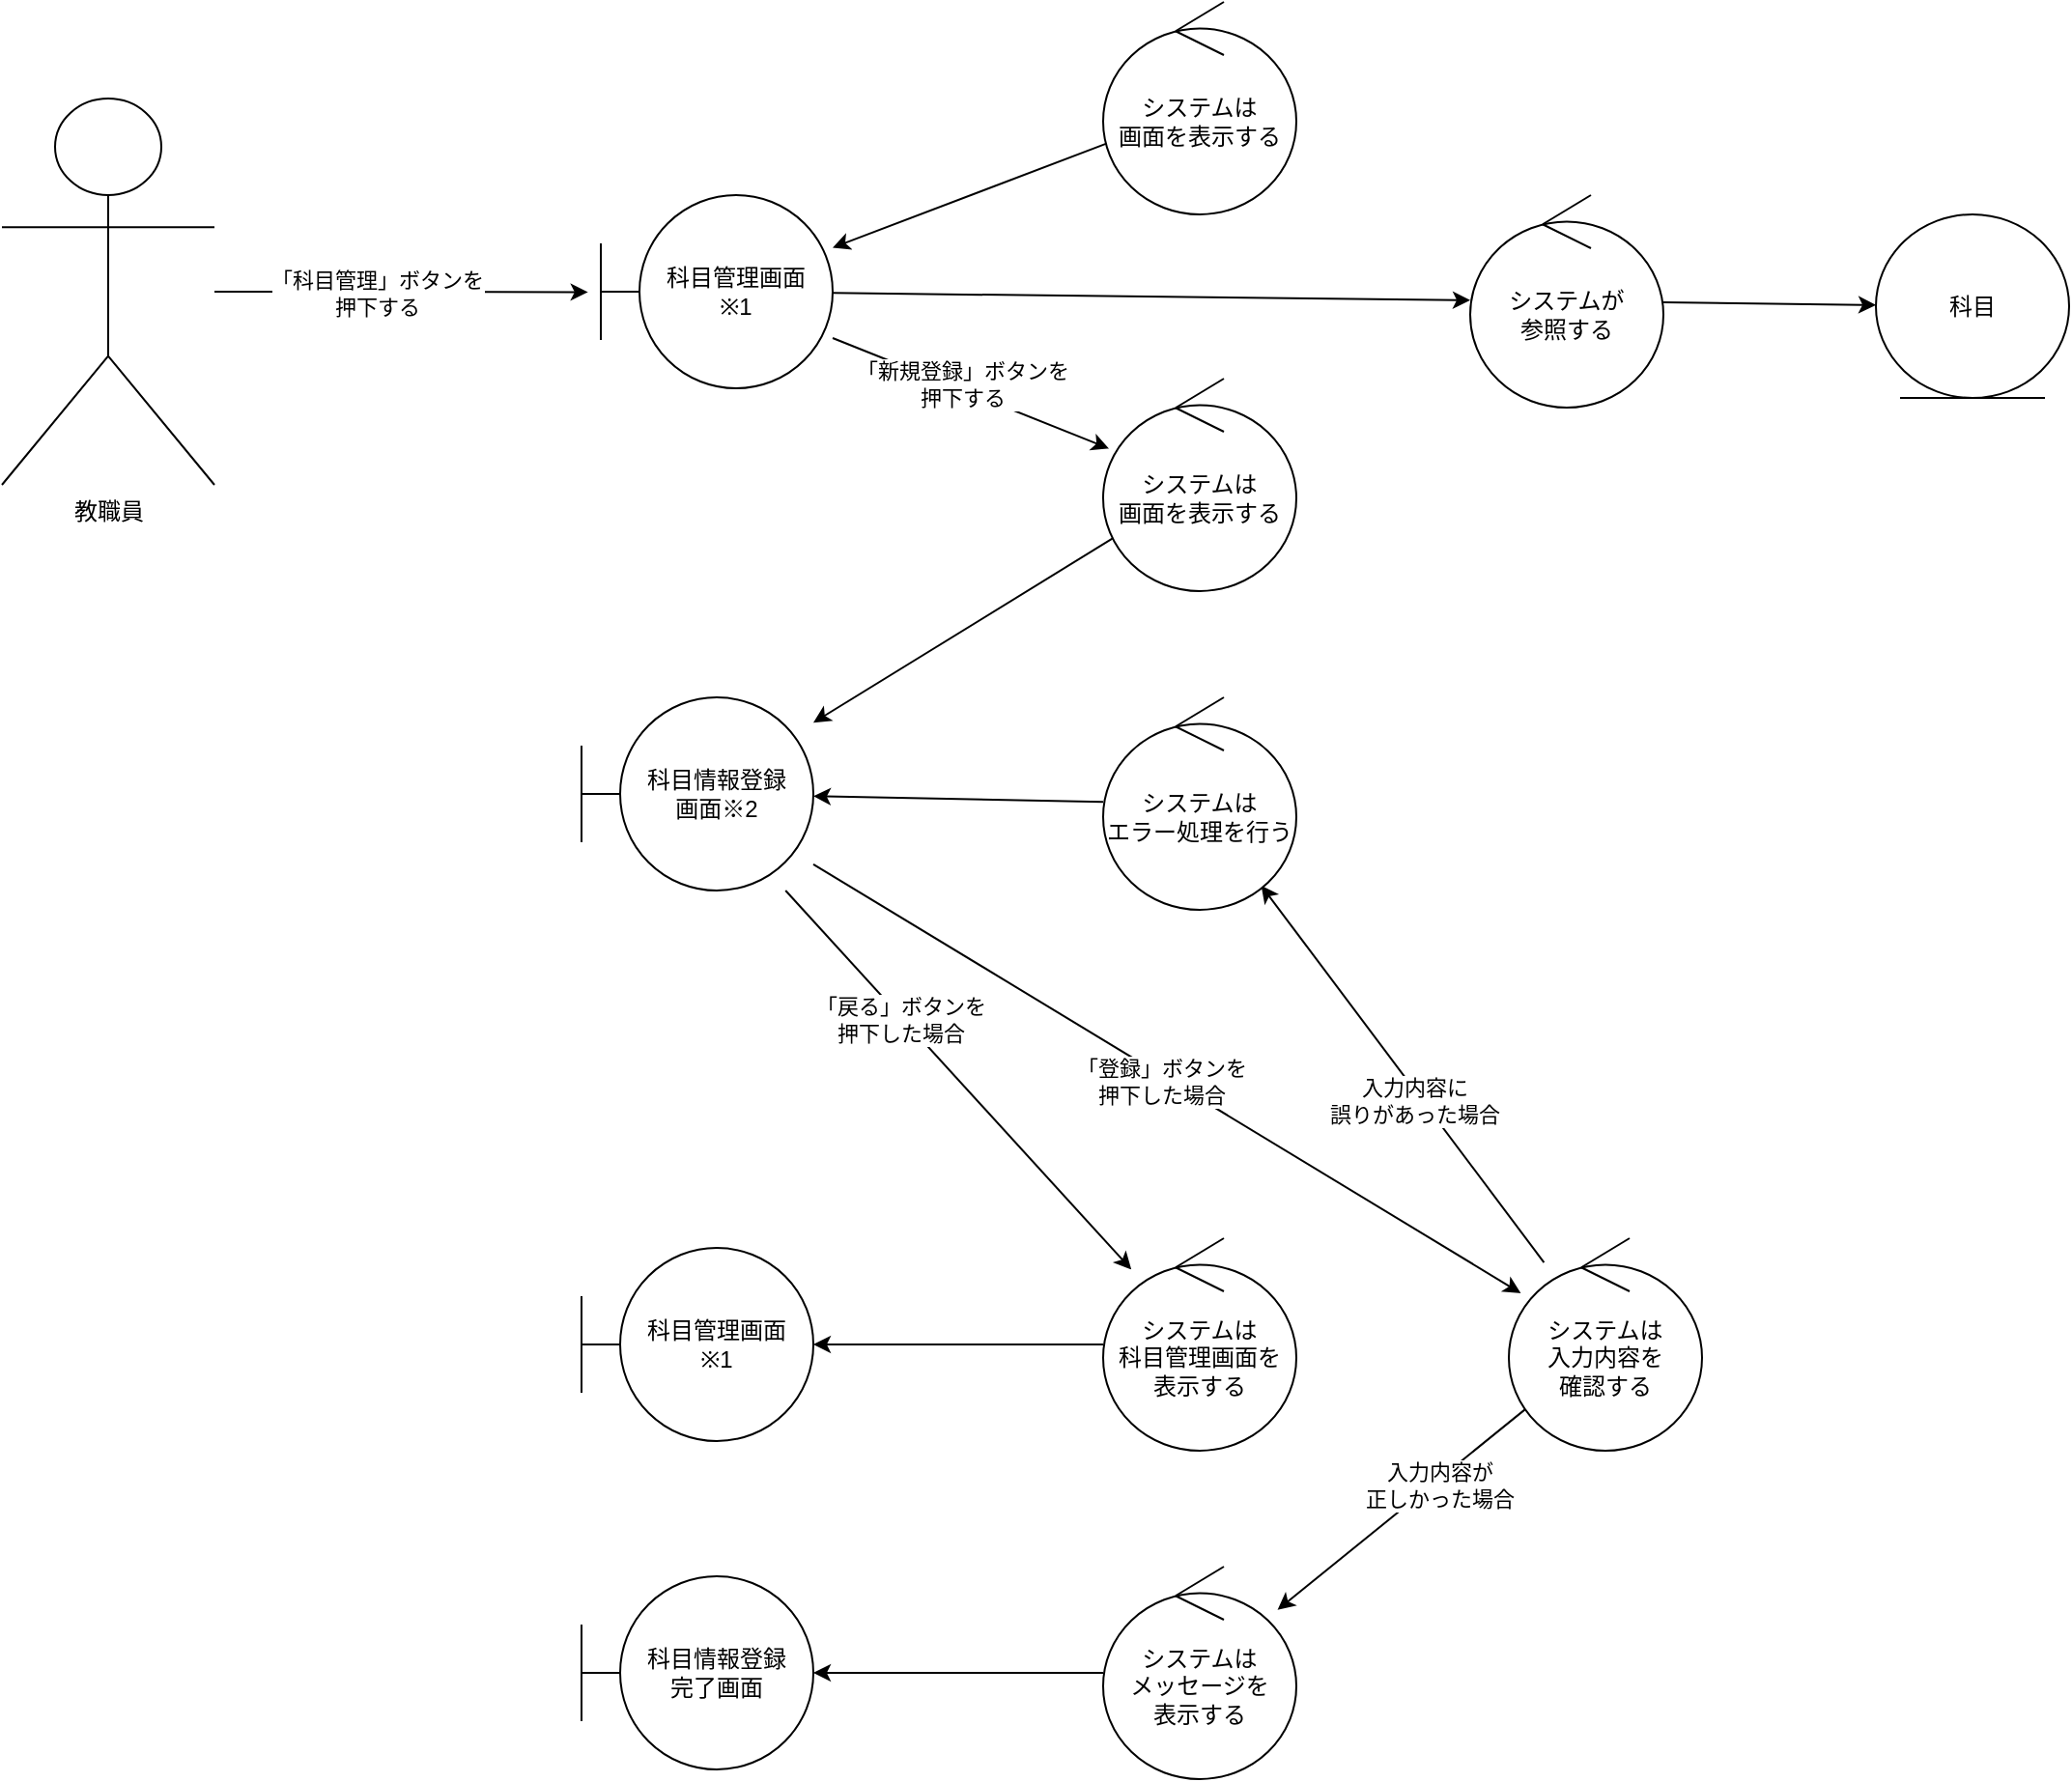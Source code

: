 <mxfile pages="3">
    <diagram name="科目登録" id="BpYh9lZF7CqtQxwRXdwk">
        <mxGraphModel dx="45" dy="393" grid="1" gridSize="10" guides="1" tooltips="1" connect="1" arrows="1" fold="1" page="1" pageScale="1" pageWidth="827" pageHeight="1169" math="0" shadow="0">
            <root>
                <mxCell id="0"/>
                <mxCell id="1" parent="0"/>
                <mxCell id="hy1MreYu4jCNWGUPiOhY-4" value="教職員" style="shape=umlActor;verticalLabelPosition=bottom;verticalAlign=top;html=1;outlineConnect=0;" parent="1" vertex="1">
                    <mxGeometry x="50" y="100" width="110" height="200" as="geometry"/>
                </mxCell>
                <mxCell id="mdZDjDOj5GaAFRVO-aw7-1" style="rounded=0;orthogonalLoop=1;jettySize=auto;html=1;" parent="1" source="hy1MreYu4jCNWGUPiOhY-5" target="hy1MreYu4jCNWGUPiOhY-12" edge="1">
                    <mxGeometry relative="1" as="geometry"/>
                </mxCell>
                <mxCell id="hy1MreYu4jCNWGUPiOhY-5" value="システムは&lt;div&gt;画面を表示する&lt;/div&gt;" style="ellipse;shape=umlControl;whiteSpace=wrap;html=1;" parent="1" vertex="1">
                    <mxGeometry x="620" y="50" width="100" height="110" as="geometry"/>
                </mxCell>
                <mxCell id="6_-e-nzMV9__vB45njMM-6" style="rounded=0;orthogonalLoop=1;jettySize=auto;html=1;" parent="1" source="hy1MreYu4jCNWGUPiOhY-6" target="hy1MreYu4jCNWGUPiOhY-13" edge="1">
                    <mxGeometry relative="1" as="geometry"/>
                </mxCell>
                <mxCell id="hy1MreYu4jCNWGUPiOhY-6" value="システムは&lt;div&gt;画面を表示する&lt;/div&gt;" style="ellipse;shape=umlControl;whiteSpace=wrap;html=1;" parent="1" vertex="1">
                    <mxGeometry x="620" y="245" width="100" height="110" as="geometry"/>
                </mxCell>
                <mxCell id="6_-e-nzMV9__vB45njMM-11" style="edgeStyle=none;rounded=0;orthogonalLoop=1;jettySize=auto;html=1;" parent="1" source="hy1MreYu4jCNWGUPiOhY-7" target="hy1MreYu4jCNWGUPiOhY-8" edge="1">
                    <mxGeometry relative="1" as="geometry">
                        <mxPoint x="470" y="966.17" as="targetPoint"/>
                    </mxGeometry>
                </mxCell>
                <mxCell id="6_-e-nzMV9__vB45njMM-40" value="入力内容が&lt;div&gt;正しかった場合&lt;/div&gt;" style="edgeLabel;html=1;align=center;verticalAlign=middle;resizable=0;points=[];" parent="6_-e-nzMV9__vB45njMM-11" vertex="1" connectable="0">
                    <mxGeometry x="-0.27" y="2" relative="1" as="geometry">
                        <mxPoint as="offset"/>
                    </mxGeometry>
                </mxCell>
                <mxCell id="6_-e-nzMV9__vB45njMM-30" style="edgeStyle=none;rounded=0;orthogonalLoop=1;jettySize=auto;html=1;" parent="1" source="hy1MreYu4jCNWGUPiOhY-7" target="6_-e-nzMV9__vB45njMM-29" edge="1">
                    <mxGeometry relative="1" as="geometry"/>
                </mxCell>
                <mxCell id="6_-e-nzMV9__vB45njMM-39" value="入力内容に&lt;div&gt;誤りがあった場合&lt;/div&gt;" style="edgeLabel;html=1;align=center;verticalAlign=middle;resizable=0;points=[];" parent="6_-e-nzMV9__vB45njMM-30" vertex="1" connectable="0">
                    <mxGeometry x="-0.119" y="3" relative="1" as="geometry">
                        <mxPoint x="-1" as="offset"/>
                    </mxGeometry>
                </mxCell>
                <mxCell id="hy1MreYu4jCNWGUPiOhY-7" value="システムは&lt;div&gt;入力内容を&lt;/div&gt;&lt;div&gt;確認する&lt;/div&gt;" style="ellipse;shape=umlControl;whiteSpace=wrap;html=1;" parent="1" vertex="1">
                    <mxGeometry x="830" y="690" width="100" height="110" as="geometry"/>
                </mxCell>
                <mxCell id="dDNKi_U1xQ-gueoI7uMZ-2" style="rounded=0;orthogonalLoop=1;jettySize=auto;html=1;" parent="1" source="hy1MreYu4jCNWGUPiOhY-8" target="dDNKi_U1xQ-gueoI7uMZ-1" edge="1">
                    <mxGeometry relative="1" as="geometry"/>
                </mxCell>
                <mxCell id="hy1MreYu4jCNWGUPiOhY-8" value="システムは&lt;div&gt;メッセージを&lt;/div&gt;&lt;div&gt;表示する&lt;/div&gt;" style="ellipse;shape=umlControl;whiteSpace=wrap;html=1;" parent="1" vertex="1">
                    <mxGeometry x="620" y="860" width="100" height="110" as="geometry"/>
                </mxCell>
                <mxCell id="6_-e-nzMV9__vB45njMM-21" style="edgeStyle=none;rounded=0;orthogonalLoop=1;jettySize=auto;html=1;" parent="1" source="hy1MreYu4jCNWGUPiOhY-9" target="hy1MreYu4jCNWGUPiOhY-15" edge="1">
                    <mxGeometry relative="1" as="geometry"/>
                </mxCell>
                <mxCell id="hy1MreYu4jCNWGUPiOhY-9" value="システムが&lt;div&gt;参照する&lt;/div&gt;" style="ellipse;shape=umlControl;whiteSpace=wrap;html=1;" parent="1" vertex="1">
                    <mxGeometry x="810" y="150" width="100" height="110" as="geometry"/>
                </mxCell>
                <mxCell id="6_-e-nzMV9__vB45njMM-5" style="rounded=0;orthogonalLoop=1;jettySize=auto;html=1;" parent="1" source="hy1MreYu4jCNWGUPiOhY-12" target="hy1MreYu4jCNWGUPiOhY-6" edge="1">
                    <mxGeometry relative="1" as="geometry"/>
                </mxCell>
                <mxCell id="6_-e-nzMV9__vB45njMM-37" value="「新規登録」ボタンを&lt;div&gt;押下する&lt;/div&gt;" style="edgeLabel;html=1;align=center;verticalAlign=middle;resizable=0;points=[];" parent="6_-e-nzMV9__vB45njMM-5" vertex="1" connectable="0">
                    <mxGeometry x="-0.083" y="3" relative="1" as="geometry">
                        <mxPoint as="offset"/>
                    </mxGeometry>
                </mxCell>
                <mxCell id="hy1MreYu4jCNWGUPiOhY-12" value="科目管理画面&lt;div&gt;※1&lt;/div&gt;" style="shape=umlBoundary;whiteSpace=wrap;html=1;" parent="1" vertex="1">
                    <mxGeometry x="360" y="150" width="120" height="100" as="geometry"/>
                </mxCell>
                <mxCell id="6_-e-nzMV9__vB45njMM-10" style="edgeStyle=none;rounded=0;orthogonalLoop=1;jettySize=auto;html=1;" parent="1" source="hy1MreYu4jCNWGUPiOhY-13" target="hy1MreYu4jCNWGUPiOhY-7" edge="1">
                    <mxGeometry relative="1" as="geometry"/>
                </mxCell>
                <mxCell id="6_-e-nzMV9__vB45njMM-36" value="「登録」ボタンを&lt;div&gt;押下した場合&lt;/div&gt;" style="edgeLabel;html=1;align=center;verticalAlign=middle;resizable=0;points=[];" parent="6_-e-nzMV9__vB45njMM-10" vertex="1" connectable="0">
                    <mxGeometry x="-0.197" y="1" relative="1" as="geometry">
                        <mxPoint x="32" y="24" as="offset"/>
                    </mxGeometry>
                </mxCell>
                <mxCell id="6_-e-nzMV9__vB45njMM-27" style="edgeStyle=none;rounded=0;orthogonalLoop=1;jettySize=auto;html=1;" parent="1" source="hy1MreYu4jCNWGUPiOhY-13" target="6_-e-nzMV9__vB45njMM-26" edge="1">
                    <mxGeometry relative="1" as="geometry"/>
                </mxCell>
                <mxCell id="6_-e-nzMV9__vB45njMM-41" value="「戻る」ボタンを&lt;div&gt;押下した場合&lt;/div&gt;" style="edgeLabel;html=1;align=center;verticalAlign=middle;resizable=0;points=[];" parent="6_-e-nzMV9__vB45njMM-27" vertex="1" connectable="0">
                    <mxGeometry x="-0.331" y="-1" relative="1" as="geometry">
                        <mxPoint as="offset"/>
                    </mxGeometry>
                </mxCell>
                <mxCell id="hy1MreYu4jCNWGUPiOhY-13" value="科目情報登録&lt;div&gt;画面※2&lt;/div&gt;" style="shape=umlBoundary;whiteSpace=wrap;html=1;" parent="1" vertex="1">
                    <mxGeometry x="350" y="410" width="120" height="100" as="geometry"/>
                </mxCell>
                <mxCell id="hy1MreYu4jCNWGUPiOhY-15" value="科目" style="ellipse;shape=umlEntity;whiteSpace=wrap;html=1;" parent="1" vertex="1">
                    <mxGeometry x="1020" y="160" width="100" height="95" as="geometry"/>
                </mxCell>
                <mxCell id="mdZDjDOj5GaAFRVO-aw7-2" style="rounded=0;orthogonalLoop=1;jettySize=auto;html=1;entryX=-0.022;entryY=0.502;entryDx=0;entryDy=0;entryPerimeter=0;" parent="1" source="hy1MreYu4jCNWGUPiOhY-4" edge="1">
                    <mxGeometry relative="1" as="geometry">
                        <mxPoint x="30.0" y="234.215" as="sourcePoint"/>
                        <mxPoint x="353.36" y="200.2" as="targetPoint"/>
                    </mxGeometry>
                </mxCell>
                <mxCell id="6_-e-nzMV9__vB45njMM-38" value="「科目管理」ボタンを&lt;div&gt;押下する&lt;/div&gt;" style="edgeLabel;html=1;align=center;verticalAlign=middle;resizable=0;points=[];" parent="mdZDjDOj5GaAFRVO-aw7-2" vertex="1" connectable="0">
                    <mxGeometry x="-0.138" y="-1" relative="1" as="geometry">
                        <mxPoint as="offset"/>
                    </mxGeometry>
                </mxCell>
                <mxCell id="6_-e-nzMV9__vB45njMM-22" style="edgeStyle=none;rounded=0;orthogonalLoop=1;jettySize=auto;html=1;" parent="1" source="hy1MreYu4jCNWGUPiOhY-12" target="hy1MreYu4jCNWGUPiOhY-9" edge="1">
                    <mxGeometry relative="1" as="geometry"/>
                </mxCell>
                <mxCell id="6_-e-nzMV9__vB45njMM-23" value="科目管理画面&lt;div&gt;※1&lt;/div&gt;" style="shape=umlBoundary;whiteSpace=wrap;html=1;" parent="1" vertex="1">
                    <mxGeometry x="350" y="695" width="120" height="100" as="geometry"/>
                </mxCell>
                <mxCell id="6_-e-nzMV9__vB45njMM-28" style="edgeStyle=none;rounded=0;orthogonalLoop=1;jettySize=auto;html=1;" parent="1" source="6_-e-nzMV9__vB45njMM-26" target="6_-e-nzMV9__vB45njMM-23" edge="1">
                    <mxGeometry relative="1" as="geometry"/>
                </mxCell>
                <mxCell id="6_-e-nzMV9__vB45njMM-26" value="システムは&lt;div&gt;科目管理画面を&lt;/div&gt;&lt;div&gt;表示する&lt;/div&gt;" style="ellipse;shape=umlControl;whiteSpace=wrap;html=1;" parent="1" vertex="1">
                    <mxGeometry x="620" y="690" width="100" height="110" as="geometry"/>
                </mxCell>
                <mxCell id="6_-e-nzMV9__vB45njMM-44" style="edgeStyle=none;rounded=0;orthogonalLoop=1;jettySize=auto;html=1;" parent="1" source="6_-e-nzMV9__vB45njMM-29" target="hy1MreYu4jCNWGUPiOhY-13" edge="1">
                    <mxGeometry relative="1" as="geometry"/>
                </mxCell>
                <mxCell id="6_-e-nzMV9__vB45njMM-29" value="システムは&lt;div&gt;エラー処理を行う&lt;/div&gt;" style="ellipse;shape=umlControl;whiteSpace=wrap;html=1;" parent="1" vertex="1">
                    <mxGeometry x="620" y="410" width="100" height="110" as="geometry"/>
                </mxCell>
                <mxCell id="dDNKi_U1xQ-gueoI7uMZ-1" value="科目情報登録&lt;div&gt;完了画面&lt;/div&gt;" style="shape=umlBoundary;whiteSpace=wrap;html=1;" parent="1" vertex="1">
                    <mxGeometry x="350" y="865" width="120" height="100" as="geometry"/>
                </mxCell>
            </root>
        </mxGraphModel>
    </diagram>
    <diagram id="qulgxMNeEDVMru3EFQOR" name="科目削除">
        <mxGraphModel dx="576" dy="393" grid="1" gridSize="10" guides="1" tooltips="1" connect="1" arrows="1" fold="1" page="1" pageScale="1" pageWidth="827" pageHeight="1169" math="0" shadow="0">
            <root>
                <mxCell id="0"/>
                <mxCell id="1" parent="0"/>
                <mxCell id="4TpXURvipHCUnZyKDHzb-1" value="ユーザー" style="shape=umlActor;verticalLabelPosition=bottom;verticalAlign=top;html=1;outlineConnect=0;" parent="1" vertex="1">
                    <mxGeometry x="160" y="230" width="110" height="200" as="geometry"/>
                </mxCell>
                <mxCell id="4TpXURvipHCUnZyKDHzb-2" style="rounded=0;orthogonalLoop=1;jettySize=auto;html=1;" parent="1" source="4TpXURvipHCUnZyKDHzb-3" target="4TpXURvipHCUnZyKDHzb-20" edge="1">
                    <mxGeometry relative="1" as="geometry"/>
                </mxCell>
                <mxCell id="4TpXURvipHCUnZyKDHzb-3" value="システムは&lt;div&gt;画面を表示する&lt;/div&gt;" style="ellipse;shape=umlControl;whiteSpace=wrap;html=1;" parent="1" vertex="1">
                    <mxGeometry x="700" y="170" width="100" height="110" as="geometry"/>
                </mxCell>
                <mxCell id="4TpXURvipHCUnZyKDHzb-4" style="rounded=0;orthogonalLoop=1;jettySize=auto;html=1;" parent="1" source="4TpXURvipHCUnZyKDHzb-5" target="4TpXURvipHCUnZyKDHzb-25" edge="1">
                    <mxGeometry relative="1" as="geometry"/>
                </mxCell>
                <mxCell id="4TpXURvipHCUnZyKDHzb-5" value="システムは&lt;div&gt;科目情報削除画面&lt;/div&gt;&lt;div&gt;を表示する&lt;/div&gt;" style="ellipse;shape=umlControl;whiteSpace=wrap;html=1;" parent="1" vertex="1">
                    <mxGeometry x="700" y="375" width="100" height="110" as="geometry"/>
                </mxCell>
                <mxCell id="4TpXURvipHCUnZyKDHzb-10" value="システムは&lt;div&gt;指定された&lt;/div&gt;&lt;div&gt;科目情報を&lt;/div&gt;&lt;div&gt;削除する&lt;/div&gt;" style="ellipse;shape=umlControl;whiteSpace=wrap;html=1;" parent="1" vertex="1">
                    <mxGeometry x="950" y="650" width="100" height="110" as="geometry"/>
                </mxCell>
                <mxCell id="4TpXURvipHCUnZyKDHzb-13" style="edgeStyle=none;rounded=0;orthogonalLoop=1;jettySize=auto;html=1;" parent="1" source="4TpXURvipHCUnZyKDHzb-10" target="4TpXURvipHCUnZyKDHzb-30" edge="1">
                    <mxGeometry relative="1" as="geometry"/>
                </mxCell>
                <mxCell id="4TpXURvipHCUnZyKDHzb-14" value="「科目一覧」ボタンを&lt;div&gt;押下した場合&lt;/div&gt;" style="edgeLabel;html=1;align=center;verticalAlign=middle;resizable=0;points=[];" parent="4TpXURvipHCUnZyKDHzb-13" vertex="1" connectable="0">
                    <mxGeometry x="-0.266" y="-1" relative="1" as="geometry">
                        <mxPoint as="offset"/>
                    </mxGeometry>
                </mxCell>
                <mxCell id="4TpXURvipHCUnZyKDHzb-16" style="edgeStyle=none;rounded=0;orthogonalLoop=1;jettySize=auto;html=1;" parent="1" source="4TpXURvipHCUnZyKDHzb-17" target="4TpXURvipHCUnZyKDHzb-26" edge="1">
                    <mxGeometry relative="1" as="geometry"/>
                </mxCell>
                <mxCell id="4TpXURvipHCUnZyKDHzb-17" value="システムが&lt;div&gt;参照する&lt;/div&gt;" style="ellipse;shape=umlControl;whiteSpace=wrap;html=1;" parent="1" vertex="1">
                    <mxGeometry x="950" y="280" width="100" height="110" as="geometry"/>
                </mxCell>
                <mxCell id="4TpXURvipHCUnZyKDHzb-18" style="rounded=0;orthogonalLoop=1;jettySize=auto;html=1;" parent="1" source="4TpXURvipHCUnZyKDHzb-20" target="4TpXURvipHCUnZyKDHzb-5" edge="1">
                    <mxGeometry relative="1" as="geometry"/>
                </mxCell>
                <mxCell id="4TpXURvipHCUnZyKDHzb-19" value="「削除」ボタンを&lt;div&gt;押下する&lt;/div&gt;" style="edgeLabel;html=1;align=center;verticalAlign=middle;resizable=0;points=[];" parent="4TpXURvipHCUnZyKDHzb-18" vertex="1" connectable="0">
                    <mxGeometry x="-0.083" y="3" relative="1" as="geometry">
                        <mxPoint as="offset"/>
                    </mxGeometry>
                </mxCell>
                <mxCell id="4TpXURvipHCUnZyKDHzb-20" value="科目管理画面&lt;div&gt;※1&lt;/div&gt;" style="shape=umlBoundary;whiteSpace=wrap;html=1;" parent="1" vertex="1">
                    <mxGeometry x="470" y="280" width="120" height="100" as="geometry"/>
                </mxCell>
                <mxCell id="4TpXURvipHCUnZyKDHzb-21" style="edgeStyle=none;rounded=0;orthogonalLoop=1;jettySize=auto;html=1;" parent="1" source="4TpXURvipHCUnZyKDHzb-25" target="4TpXURvipHCUnZyKDHzb-10" edge="1">
                    <mxGeometry relative="1" as="geometry"/>
                </mxCell>
                <mxCell id="4TpXURvipHCUnZyKDHzb-22" value="「削除」ボタンを&lt;div&gt;押下した場合&lt;/div&gt;" style="edgeLabel;html=1;align=center;verticalAlign=middle;resizable=0;points=[];" parent="4TpXURvipHCUnZyKDHzb-21" vertex="1" connectable="0">
                    <mxGeometry x="-0.197" y="1" relative="1" as="geometry">
                        <mxPoint x="89" y="28" as="offset"/>
                    </mxGeometry>
                </mxCell>
                <mxCell id="4TpXURvipHCUnZyKDHzb-23" style="edgeStyle=none;rounded=0;orthogonalLoop=1;jettySize=auto;html=1;" parent="1" source="4TpXURvipHCUnZyKDHzb-25" target="4TpXURvipHCUnZyKDHzb-34" edge="1">
                    <mxGeometry relative="1" as="geometry"/>
                </mxCell>
                <mxCell id="4TpXURvipHCUnZyKDHzb-24" value="「戻る」ボタンを&lt;div&gt;押下した場合&lt;/div&gt;" style="edgeLabel;html=1;align=center;verticalAlign=middle;resizable=0;points=[];" parent="4TpXURvipHCUnZyKDHzb-23" vertex="1" connectable="0">
                    <mxGeometry x="-0.331" y="-1" relative="1" as="geometry">
                        <mxPoint x="4" y="9" as="offset"/>
                    </mxGeometry>
                </mxCell>
                <mxCell id="4TpXURvipHCUnZyKDHzb-25" value="科目情報削除&lt;div&gt;画面※2&lt;/div&gt;" style="shape=umlBoundary;whiteSpace=wrap;html=1;" parent="1" vertex="1">
                    <mxGeometry x="470" y="510" width="120" height="100" as="geometry"/>
                </mxCell>
                <mxCell id="4TpXURvipHCUnZyKDHzb-26" value="科目" style="ellipse;shape=umlEntity;whiteSpace=wrap;html=1;" parent="1" vertex="1">
                    <mxGeometry x="1130" y="287.5" width="100" height="95" as="geometry"/>
                </mxCell>
                <mxCell id="4TpXURvipHCUnZyKDHzb-27" style="rounded=0;orthogonalLoop=1;jettySize=auto;html=1;entryX=-0.022;entryY=0.502;entryDx=0;entryDy=0;entryPerimeter=0;" parent="1" source="4TpXURvipHCUnZyKDHzb-1" edge="1">
                    <mxGeometry relative="1" as="geometry">
                        <mxPoint x="140.0" y="364.215" as="sourcePoint"/>
                        <mxPoint x="463.36" y="330.2" as="targetPoint"/>
                    </mxGeometry>
                </mxCell>
                <mxCell id="4TpXURvipHCUnZyKDHzb-28" value="「科目管理」ボタンを&lt;div&gt;押下する&lt;/div&gt;" style="edgeLabel;html=1;align=center;verticalAlign=middle;resizable=0;points=[];" parent="4TpXURvipHCUnZyKDHzb-27" vertex="1" connectable="0">
                    <mxGeometry x="-0.138" y="-1" relative="1" as="geometry">
                        <mxPoint as="offset"/>
                    </mxGeometry>
                </mxCell>
                <mxCell id="4TpXURvipHCUnZyKDHzb-30" value="科目削除登録&lt;div&gt;完了画面&lt;/div&gt;" style="shape=umlBoundary;whiteSpace=wrap;html=1;" parent="1" vertex="1">
                    <mxGeometry x="460" y="920" width="120" height="100" as="geometry"/>
                </mxCell>
                <mxCell id="4TpXURvipHCUnZyKDHzb-31" style="edgeStyle=none;rounded=0;orthogonalLoop=1;jettySize=auto;html=1;" parent="1" source="4TpXURvipHCUnZyKDHzb-20" target="4TpXURvipHCUnZyKDHzb-17" edge="1">
                    <mxGeometry relative="1" as="geometry"/>
                </mxCell>
                <mxCell id="4TpXURvipHCUnZyKDHzb-32" value="科目管理画面&lt;div&gt;※1&lt;/div&gt;" style="shape=umlBoundary;whiteSpace=wrap;html=1;" parent="1" vertex="1">
                    <mxGeometry x="460" y="770" width="120" height="100" as="geometry"/>
                </mxCell>
                <mxCell id="4TpXURvipHCUnZyKDHzb-33" style="edgeStyle=none;rounded=0;orthogonalLoop=1;jettySize=auto;html=1;" parent="1" source="4TpXURvipHCUnZyKDHzb-34" target="4TpXURvipHCUnZyKDHzb-32" edge="1">
                    <mxGeometry relative="1" as="geometry"/>
                </mxCell>
                <mxCell id="4TpXURvipHCUnZyKDHzb-34" value="システムは&lt;div&gt;科目管理画面を&lt;/div&gt;&lt;div&gt;表示する&lt;/div&gt;" style="ellipse;shape=umlControl;whiteSpace=wrap;html=1;" parent="1" vertex="1">
                    <mxGeometry x="700" y="650" width="100" height="110" as="geometry"/>
                </mxCell>
            </root>
        </mxGraphModel>
    </diagram>
    <diagram id="MpnIUOR4aT5K6RsFf8rP" name="科目更新">
        <mxGraphModel dx="576" dy="393" grid="1" gridSize="10" guides="1" tooltips="1" connect="1" arrows="1" fold="1" page="1" pageScale="1" pageWidth="827" pageHeight="1169" math="0" shadow="0">
            <root>
                <mxCell id="0"/>
                <mxCell id="1" parent="0"/>
                <mxCell id="dETw4PP1sn7BtJB8MvZ9-1" value="ユーザー" style="shape=umlActor;verticalLabelPosition=bottom;verticalAlign=top;html=1;outlineConnect=0;" parent="1" vertex="1">
                    <mxGeometry x="40" y="160" width="110" height="200" as="geometry"/>
                </mxCell>
                <mxCell id="dETw4PP1sn7BtJB8MvZ9-2" style="rounded=0;orthogonalLoop=1;jettySize=auto;html=1;" parent="1" source="dETw4PP1sn7BtJB8MvZ9-3" target="dETw4PP1sn7BtJB8MvZ9-13" edge="1">
                    <mxGeometry relative="1" as="geometry"/>
                </mxCell>
                <mxCell id="dETw4PP1sn7BtJB8MvZ9-3" value="システムは&lt;div&gt;画面を表示する&lt;/div&gt;" style="ellipse;shape=umlControl;whiteSpace=wrap;html=1;" parent="1" vertex="1">
                    <mxGeometry x="580" y="100" width="100" height="110" as="geometry"/>
                </mxCell>
                <mxCell id="dETw4PP1sn7BtJB8MvZ9-4" style="rounded=0;orthogonalLoop=1;jettySize=auto;html=1;" parent="1" source="dETw4PP1sn7BtJB8MvZ9-5" target="AUi60Kh5LTwRt1WCa3A0-15" edge="1">
                    <mxGeometry relative="1" as="geometry">
                        <mxPoint x="490" y="440" as="targetPoint"/>
                    </mxGeometry>
                </mxCell>
                <mxCell id="dETw4PP1sn7BtJB8MvZ9-5" value="システムは&lt;div&gt;科目情報更新画面&lt;/div&gt;&lt;div&gt;を表示する&lt;/div&gt;" style="ellipse;shape=umlControl;whiteSpace=wrap;html=1;" parent="1" vertex="1">
                    <mxGeometry x="580" y="305" width="100" height="110" as="geometry"/>
                </mxCell>
                <mxCell id="dETw4PP1sn7BtJB8MvZ9-9" style="edgeStyle=none;rounded=0;orthogonalLoop=1;jettySize=auto;html=1;" parent="1" source="dETw4PP1sn7BtJB8MvZ9-10" target="dETw4PP1sn7BtJB8MvZ9-19" edge="1">
                    <mxGeometry relative="1" as="geometry"/>
                </mxCell>
                <mxCell id="dETw4PP1sn7BtJB8MvZ9-10" value="システムが&lt;div&gt;参照する&lt;/div&gt;" style="ellipse;shape=umlControl;whiteSpace=wrap;html=1;" parent="1" vertex="1">
                    <mxGeometry x="830" y="210" width="100" height="110" as="geometry"/>
                </mxCell>
                <mxCell id="dETw4PP1sn7BtJB8MvZ9-11" style="rounded=0;orthogonalLoop=1;jettySize=auto;html=1;" parent="1" source="dETw4PP1sn7BtJB8MvZ9-13" target="dETw4PP1sn7BtJB8MvZ9-5" edge="1">
                    <mxGeometry relative="1" as="geometry"/>
                </mxCell>
                <mxCell id="dETw4PP1sn7BtJB8MvZ9-12" value="「更新」ボタンを&lt;div&gt;押下する&lt;/div&gt;" style="edgeLabel;html=1;align=center;verticalAlign=middle;resizable=0;points=[];" parent="dETw4PP1sn7BtJB8MvZ9-11" vertex="1" connectable="0">
                    <mxGeometry x="-0.083" y="3" relative="1" as="geometry">
                        <mxPoint as="offset"/>
                    </mxGeometry>
                </mxCell>
                <mxCell id="dETw4PP1sn7BtJB8MvZ9-13" value="科目管理画面&lt;div&gt;※1&lt;/div&gt;" style="shape=umlBoundary;whiteSpace=wrap;html=1;" parent="1" vertex="1">
                    <mxGeometry x="350" y="210" width="120" height="100" as="geometry"/>
                </mxCell>
                <mxCell id="dETw4PP1sn7BtJB8MvZ9-19" value="科目" style="ellipse;shape=umlEntity;whiteSpace=wrap;html=1;" parent="1" vertex="1">
                    <mxGeometry x="1010" y="217.5" width="100" height="95" as="geometry"/>
                </mxCell>
                <mxCell id="dETw4PP1sn7BtJB8MvZ9-20" style="rounded=0;orthogonalLoop=1;jettySize=auto;html=1;entryX=-0.022;entryY=0.502;entryDx=0;entryDy=0;entryPerimeter=0;" parent="1" source="dETw4PP1sn7BtJB8MvZ9-1" edge="1">
                    <mxGeometry relative="1" as="geometry">
                        <mxPoint x="20.0" y="294.215" as="sourcePoint"/>
                        <mxPoint x="343.36" y="260.2" as="targetPoint"/>
                    </mxGeometry>
                </mxCell>
                <mxCell id="dETw4PP1sn7BtJB8MvZ9-21" value="「科目管理」ボタンを&lt;div&gt;押下する&lt;/div&gt;" style="edgeLabel;html=1;align=center;verticalAlign=middle;resizable=0;points=[];" parent="dETw4PP1sn7BtJB8MvZ9-20" vertex="1" connectable="0">
                    <mxGeometry x="-0.138" y="-1" relative="1" as="geometry">
                        <mxPoint as="offset"/>
                    </mxGeometry>
                </mxCell>
                <mxCell id="dETw4PP1sn7BtJB8MvZ9-23" style="edgeStyle=none;rounded=0;orthogonalLoop=1;jettySize=auto;html=1;" parent="1" source="dETw4PP1sn7BtJB8MvZ9-13" target="dETw4PP1sn7BtJB8MvZ9-10" edge="1">
                    <mxGeometry relative="1" as="geometry"/>
                </mxCell>
                <mxCell id="AUi60Kh5LTwRt1WCa3A0-1" style="edgeStyle=none;rounded=0;orthogonalLoop=1;jettySize=auto;html=1;" parent="1" source="AUi60Kh5LTwRt1WCa3A0-5" target="AUi60Kh5LTwRt1WCa3A0-10" edge="1">
                    <mxGeometry relative="1" as="geometry">
                        <mxPoint x="470" y="1006.17" as="targetPoint"/>
                    </mxGeometry>
                </mxCell>
                <mxCell id="AUi60Kh5LTwRt1WCa3A0-2" value="入力内容が&lt;div&gt;正しかった場合&lt;/div&gt;" style="edgeLabel;html=1;align=center;verticalAlign=middle;resizable=0;points=[];" parent="AUi60Kh5LTwRt1WCa3A0-1" vertex="1" connectable="0">
                    <mxGeometry x="-0.27" y="2" relative="1" as="geometry">
                        <mxPoint as="offset"/>
                    </mxGeometry>
                </mxCell>
                <mxCell id="AUi60Kh5LTwRt1WCa3A0-3" style="edgeStyle=none;rounded=0;orthogonalLoop=1;jettySize=auto;html=1;" parent="1" source="AUi60Kh5LTwRt1WCa3A0-5" target="AUi60Kh5LTwRt1WCa3A0-22" edge="1">
                    <mxGeometry relative="1" as="geometry"/>
                </mxCell>
                <mxCell id="AUi60Kh5LTwRt1WCa3A0-4" value="入力内容に&lt;div&gt;誤りがあった場合&lt;/div&gt;" style="edgeLabel;html=1;align=center;verticalAlign=middle;resizable=0;points=[];" parent="AUi60Kh5LTwRt1WCa3A0-3" vertex="1" connectable="0">
                    <mxGeometry x="-0.119" y="3" relative="1" as="geometry">
                        <mxPoint x="-1" as="offset"/>
                    </mxGeometry>
                </mxCell>
                <mxCell id="AUi60Kh5LTwRt1WCa3A0-5" value="システムは&lt;div&gt;入力内容を&lt;/div&gt;&lt;div&gt;確認する&lt;/div&gt;" style="ellipse;shape=umlControl;whiteSpace=wrap;html=1;" parent="1" vertex="1">
                    <mxGeometry x="830" y="730" width="100" height="110" as="geometry"/>
                </mxCell>
                <mxCell id="AUi60Kh5LTwRt1WCa3A0-6" style="edgeStyle=none;rounded=0;orthogonalLoop=1;jettySize=auto;html=1;" parent="1" edge="1">
                    <mxGeometry relative="1" as="geometry">
                        <mxPoint x="620.007" y="954.896" as="sourcePoint"/>
                        <mxPoint x="470" y="957.846" as="targetPoint"/>
                    </mxGeometry>
                </mxCell>
                <mxCell id="AUi60Kh5LTwRt1WCa3A0-7" value="「戻る」ボタンを&lt;div&gt;押下した場合&lt;/div&gt;" style="edgeLabel;html=1;align=center;verticalAlign=middle;resizable=0;points=[];" parent="AUi60Kh5LTwRt1WCa3A0-6" vertex="1" connectable="0">
                    <mxGeometry x="0.077" y="-2" relative="1" as="geometry">
                        <mxPoint as="offset"/>
                    </mxGeometry>
                </mxCell>
                <mxCell id="AUi60Kh5LTwRt1WCa3A0-8" style="edgeStyle=none;rounded=0;orthogonalLoop=1;jettySize=auto;html=1;" parent="1" source="AUi60Kh5LTwRt1WCa3A0-10" target="AUi60Kh5LTwRt1WCa3A0-17" edge="1">
                    <mxGeometry relative="1" as="geometry"/>
                </mxCell>
                <mxCell id="AUi60Kh5LTwRt1WCa3A0-9" value="「科目一覧」ボタンを&lt;div&gt;押下した場合&lt;/div&gt;" style="edgeLabel;html=1;align=center;verticalAlign=middle;resizable=0;points=[];" parent="AUi60Kh5LTwRt1WCa3A0-8" vertex="1" connectable="0">
                    <mxGeometry x="-0.266" y="-1" relative="1" as="geometry">
                        <mxPoint as="offset"/>
                    </mxGeometry>
                </mxCell>
                <mxCell id="AUi60Kh5LTwRt1WCa3A0-10" value="システムは&lt;div&gt;メッセージを&lt;/div&gt;&lt;div&gt;表示する&lt;/div&gt;" style="ellipse;shape=umlControl;whiteSpace=wrap;html=1;" parent="1" vertex="1">
                    <mxGeometry x="620" y="899" width="100" height="110" as="geometry"/>
                </mxCell>
                <mxCell id="AUi60Kh5LTwRt1WCa3A0-11" style="edgeStyle=none;rounded=0;orthogonalLoop=1;jettySize=auto;html=1;" parent="1" source="AUi60Kh5LTwRt1WCa3A0-15" target="AUi60Kh5LTwRt1WCa3A0-5" edge="1">
                    <mxGeometry relative="1" as="geometry"/>
                </mxCell>
                <mxCell id="AUi60Kh5LTwRt1WCa3A0-12" value="「更新」ボタンを&lt;div&gt;押下した場合&lt;/div&gt;" style="edgeLabel;html=1;align=center;verticalAlign=middle;resizable=0;points=[];" parent="AUi60Kh5LTwRt1WCa3A0-11" vertex="1" connectable="0">
                    <mxGeometry x="-0.197" y="1" relative="1" as="geometry">
                        <mxPoint x="32" y="24" as="offset"/>
                    </mxGeometry>
                </mxCell>
                <mxCell id="AUi60Kh5LTwRt1WCa3A0-13" style="edgeStyle=none;rounded=0;orthogonalLoop=1;jettySize=auto;html=1;" parent="1" source="AUi60Kh5LTwRt1WCa3A0-15" target="AUi60Kh5LTwRt1WCa3A0-20" edge="1">
                    <mxGeometry relative="1" as="geometry"/>
                </mxCell>
                <mxCell id="AUi60Kh5LTwRt1WCa3A0-14" value="「戻る」ボタンを&lt;div&gt;押下した場合&lt;/div&gt;" style="edgeLabel;html=1;align=center;verticalAlign=middle;resizable=0;points=[];" parent="AUi60Kh5LTwRt1WCa3A0-13" vertex="1" connectable="0">
                    <mxGeometry x="-0.331" y="-1" relative="1" as="geometry">
                        <mxPoint as="offset"/>
                    </mxGeometry>
                </mxCell>
                <mxCell id="AUi60Kh5LTwRt1WCa3A0-15" value="科目情報登録&lt;div&gt;画面※2&lt;/div&gt;" style="shape=umlBoundary;whiteSpace=wrap;html=1;" parent="1" vertex="1">
                    <mxGeometry x="350" y="450" width="120" height="100" as="geometry"/>
                </mxCell>
                <mxCell id="AUi60Kh5LTwRt1WCa3A0-16" value="科目情報登録&lt;div&gt;画面※2&lt;/div&gt;" style="shape=umlBoundary;whiteSpace=wrap;html=1;" parent="1" vertex="1">
                    <mxGeometry x="350" y="909" width="120" height="100" as="geometry"/>
                </mxCell>
                <mxCell id="AUi60Kh5LTwRt1WCa3A0-17" value="科目情報更新&lt;div&gt;完了画面&lt;/div&gt;" style="shape=umlBoundary;whiteSpace=wrap;html=1;" parent="1" vertex="1">
                    <mxGeometry x="350" y="1080" width="120" height="100" as="geometry"/>
                </mxCell>
                <mxCell id="AUi60Kh5LTwRt1WCa3A0-18" value="科目管理画面&lt;div&gt;※1&lt;/div&gt;" style="shape=umlBoundary;whiteSpace=wrap;html=1;" parent="1" vertex="1">
                    <mxGeometry x="354" y="735" width="120" height="100" as="geometry"/>
                </mxCell>
                <mxCell id="AUi60Kh5LTwRt1WCa3A0-19" style="edgeStyle=none;rounded=0;orthogonalLoop=1;jettySize=auto;html=1;" parent="1" source="AUi60Kh5LTwRt1WCa3A0-20" target="AUi60Kh5LTwRt1WCa3A0-18" edge="1">
                    <mxGeometry relative="1" as="geometry"/>
                </mxCell>
                <mxCell id="AUi60Kh5LTwRt1WCa3A0-20" value="システムは&lt;div&gt;科目管理画面を&lt;/div&gt;&lt;div&gt;表示する&lt;/div&gt;" style="ellipse;shape=umlControl;whiteSpace=wrap;html=1;" parent="1" vertex="1">
                    <mxGeometry x="620" y="730" width="100" height="110" as="geometry"/>
                </mxCell>
                <mxCell id="AUi60Kh5LTwRt1WCa3A0-21" style="edgeStyle=none;rounded=0;orthogonalLoop=1;jettySize=auto;html=1;" parent="1" source="AUi60Kh5LTwRt1WCa3A0-22" target="AUi60Kh5LTwRt1WCa3A0-15" edge="1">
                    <mxGeometry relative="1" as="geometry"/>
                </mxCell>
                <mxCell id="AUi60Kh5LTwRt1WCa3A0-22" value="システムは&lt;div&gt;エラー処理を行う&lt;/div&gt;" style="ellipse;shape=umlControl;whiteSpace=wrap;html=1;" parent="1" vertex="1">
                    <mxGeometry x="620" y="450" width="100" height="110" as="geometry"/>
                </mxCell>
            </root>
        </mxGraphModel>
    </diagram>
</mxfile>